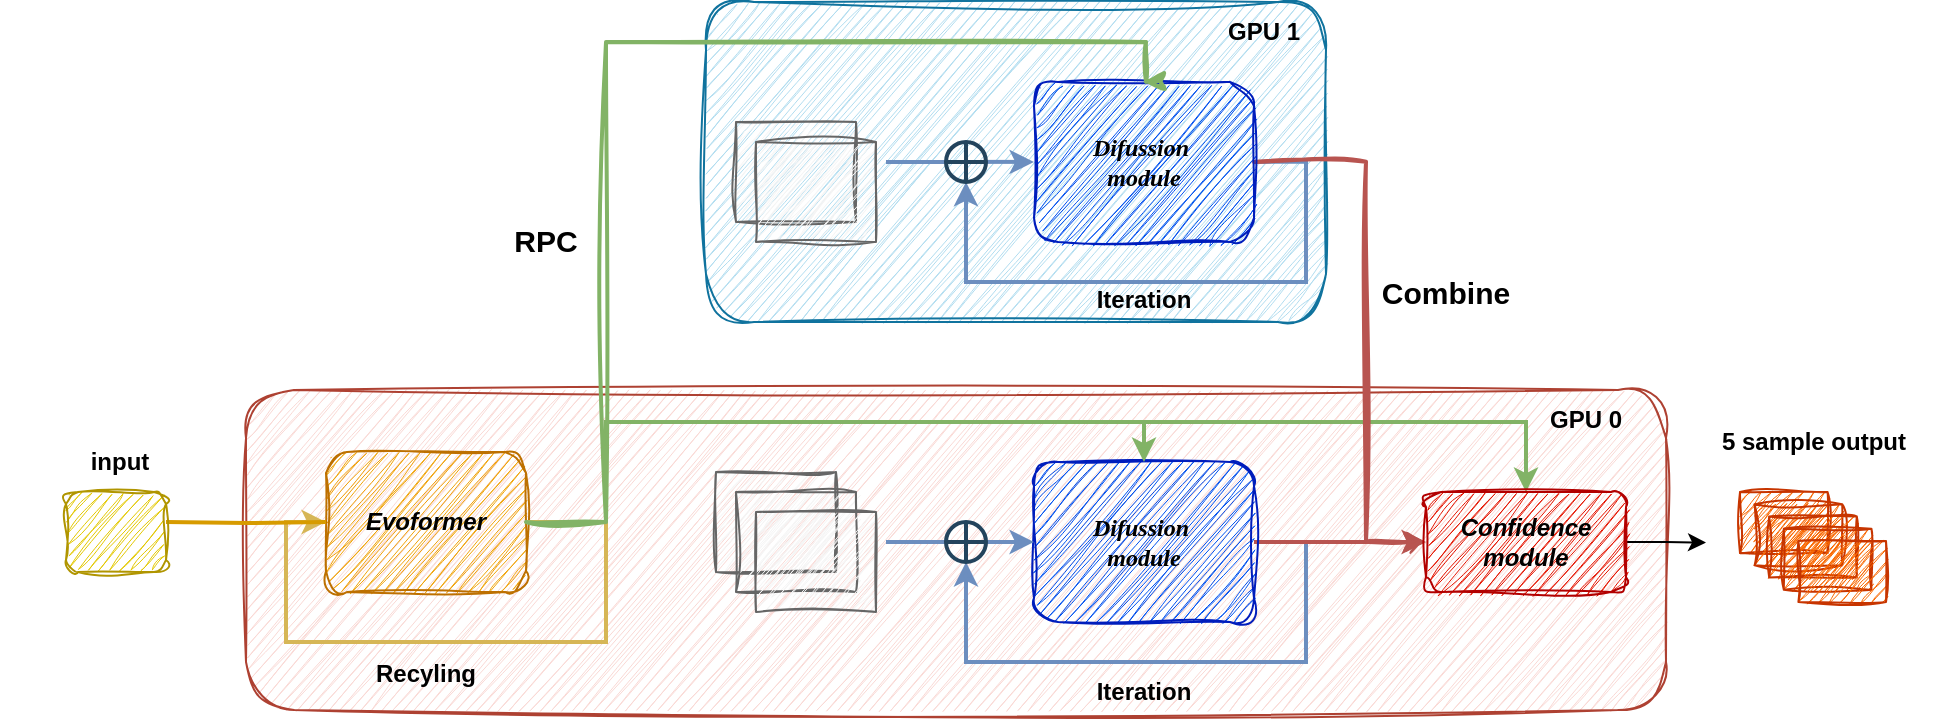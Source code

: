 <mxfile version="26.0.14">
  <diagram name="第 1 页" id="p126cNRt7oJayWT31wWm">
    <mxGraphModel dx="2023" dy="599" grid="1" gridSize="10" guides="1" tooltips="1" connect="1" arrows="1" fold="1" page="1" pageScale="1" pageWidth="827" pageHeight="1169" math="0" shadow="0">
      <root>
        <mxCell id="0" />
        <mxCell id="1" parent="0" />
        <mxCell id="BXwPxJwxkq0CWPyWvuHf-78" value="" style="rounded=1;whiteSpace=wrap;html=1;fillColor=#fad9d5;strokeColor=#ae4132;glass=0;shadow=0;sketch=1;curveFitting=1;jiggle=2;" parent="1" vertex="1">
          <mxGeometry x="20" y="334" width="710" height="160" as="geometry" />
        </mxCell>
        <mxCell id="BXwPxJwxkq0CWPyWvuHf-61" value="" style="rounded=1;whiteSpace=wrap;html=1;fillColor=#b1ddf0;strokeColor=#10739e;sketch=1;curveFitting=1;jiggle=2;" parent="1" vertex="1">
          <mxGeometry x="250" y="140" width="310" height="160" as="geometry" />
        </mxCell>
        <mxCell id="BXwPxJwxkq0CWPyWvuHf-25" value="" style="edgeStyle=orthogonalEdgeStyle;rounded=0;orthogonalLoop=1;jettySize=auto;html=1;exitX=1;exitY=0.5;exitDx=0;exitDy=0;entryX=0.5;entryY=1;entryDx=0;entryDy=0;fillColor=#dae8fc;strokeColor=#6c8ebf;strokeWidth=2;" parent="1" source="BXwPxJwxkq0CWPyWvuHf-1" target="BXwPxJwxkq0CWPyWvuHf-43" edge="1">
          <mxGeometry relative="1" as="geometry">
            <mxPoint x="390" y="410" as="targetPoint" />
            <Array as="points">
              <mxPoint x="550" y="410" />
              <mxPoint x="550" y="470" />
              <mxPoint x="380" y="470" />
            </Array>
            <mxPoint as="offset" />
          </mxGeometry>
        </mxCell>
        <mxCell id="BXwPxJwxkq0CWPyWvuHf-73" style="edgeStyle=orthogonalEdgeStyle;rounded=0;orthogonalLoop=1;jettySize=auto;html=1;exitX=1;exitY=0.5;exitDx=0;exitDy=0;entryX=0;entryY=0.5;entryDx=0;entryDy=0;fillColor=#f8cecc;strokeColor=#b85450;strokeWidth=2;" parent="1" source="BXwPxJwxkq0CWPyWvuHf-1" target="BXwPxJwxkq0CWPyWvuHf-72" edge="1">
          <mxGeometry relative="1" as="geometry" />
        </mxCell>
        <mxCell id="BXwPxJwxkq0CWPyWvuHf-1" value="&lt;i&gt;&lt;b&gt;&lt;font style=&quot;color: rgb(0, 0, 0);&quot; face=&quot;Lucida Console&quot;&gt;Difussion&amp;nbsp;&lt;/font&gt;&lt;/b&gt;&lt;/i&gt;&lt;div&gt;&lt;i&gt;&lt;b&gt;&lt;font style=&quot;color: rgb(0, 0, 0);&quot; face=&quot;Lucida Console&quot;&gt;module&lt;/font&gt;&lt;/b&gt;&lt;/i&gt;&lt;/div&gt;" style="rounded=1;whiteSpace=wrap;html=1;fillColor=#0050ef;strokeColor=#001DBC;sketch=1;curveFitting=1;jiggle=2;fontColor=#ffffff;" parent="1" vertex="1">
          <mxGeometry x="414" y="370" width="110" height="80" as="geometry" />
        </mxCell>
        <mxCell id="BXwPxJwxkq0CWPyWvuHf-75" style="edgeStyle=orthogonalEdgeStyle;rounded=0;orthogonalLoop=1;jettySize=auto;html=1;exitX=1;exitY=0.5;exitDx=0;exitDy=0;entryX=0.5;entryY=0;entryDx=0;entryDy=0;fillColor=#d5e8d4;strokeColor=#82b366;strokeWidth=2;" parent="1" source="BXwPxJwxkq0CWPyWvuHf-2" target="BXwPxJwxkq0CWPyWvuHf-1" edge="1">
          <mxGeometry relative="1" as="geometry">
            <Array as="points">
              <mxPoint x="200" y="400" />
              <mxPoint x="200" y="350" />
              <mxPoint x="469" y="350" />
            </Array>
          </mxGeometry>
        </mxCell>
        <mxCell id="BXwPxJwxkq0CWPyWvuHf-77" style="edgeStyle=orthogonalEdgeStyle;rounded=0;orthogonalLoop=1;jettySize=auto;html=1;exitX=1;exitY=0.5;exitDx=0;exitDy=0;entryX=0.5;entryY=0;entryDx=0;entryDy=0;fillColor=#d5e8d4;strokeColor=#82b366;strokeWidth=2;" parent="1" source="BXwPxJwxkq0CWPyWvuHf-2" target="BXwPxJwxkq0CWPyWvuHf-72" edge="1">
          <mxGeometry relative="1" as="geometry">
            <Array as="points">
              <mxPoint x="200" y="400" />
              <mxPoint x="200" y="350" />
              <mxPoint x="660" y="350" />
            </Array>
          </mxGeometry>
        </mxCell>
        <mxCell id="BXwPxJwxkq0CWPyWvuHf-2" value="&lt;b&gt;&lt;i&gt;Evoformer&lt;/i&gt;&lt;/b&gt;" style="rounded=1;whiteSpace=wrap;html=1;fillColor=#f0a30a;strokeColor=#BD7000;sketch=1;curveFitting=1;jiggle=2;fontColor=#000000;" parent="1" vertex="1">
          <mxGeometry x="60" y="365" width="100" height="70" as="geometry" />
        </mxCell>
        <mxCell id="BXwPxJwxkq0CWPyWvuHf-3" style="edgeStyle=orthogonalEdgeStyle;rounded=0;orthogonalLoop=1;jettySize=auto;html=1;exitX=1;exitY=0.5;exitDx=0;exitDy=0;entryX=0;entryY=0.5;entryDx=0;entryDy=0;fillColor=#fff2cc;strokeColor=#d6b656;strokeWidth=2;" parent="1" source="BXwPxJwxkq0CWPyWvuHf-2" target="BXwPxJwxkq0CWPyWvuHf-2" edge="1">
          <mxGeometry relative="1" as="geometry">
            <Array as="points">
              <mxPoint x="200" y="400" />
              <mxPoint x="200" y="460" />
              <mxPoint x="40" y="460" />
              <mxPoint x="40" y="400" />
            </Array>
          </mxGeometry>
        </mxCell>
        <mxCell id="BXwPxJwxkq0CWPyWvuHf-4" value="&lt;b&gt;Recyling&lt;/b&gt;" style="text;html=1;align=center;verticalAlign=middle;whiteSpace=wrap;rounded=0;" parent="1" vertex="1">
          <mxGeometry x="80" y="461" width="60" height="30" as="geometry" />
        </mxCell>
        <mxCell id="BXwPxJwxkq0CWPyWvuHf-13" value="" style="rounded=0;whiteSpace=wrap;html=1;fillColor=#f5f5f5;fontColor=#333333;strokeColor=#666666;sketch=1;curveFitting=1;jiggle=2;" parent="1" vertex="1">
          <mxGeometry x="255" y="375" width="60" height="50" as="geometry" />
        </mxCell>
        <mxCell id="BXwPxJwxkq0CWPyWvuHf-20" value="" style="rounded=0;whiteSpace=wrap;html=1;fillColor=#f5f5f5;fontColor=#333333;strokeColor=#666666;sketch=1;curveFitting=1;jiggle=2;" parent="1" vertex="1">
          <mxGeometry x="265" y="385" width="60" height="50" as="geometry" />
        </mxCell>
        <mxCell id="BXwPxJwxkq0CWPyWvuHf-23" value="" style="endArrow=classic;html=1;rounded=0;entryX=0;entryY=0.5;entryDx=0;entryDy=0;fillColor=#dae8fc;strokeColor=#6c8ebf;strokeWidth=2;" parent="1" source="BXwPxJwxkq0CWPyWvuHf-43" target="BXwPxJwxkq0CWPyWvuHf-1" edge="1">
          <mxGeometry width="50" height="50" relative="1" as="geometry">
            <mxPoint x="340" y="409.5" as="sourcePoint" />
            <mxPoint x="404" y="409.5" as="targetPoint" />
          </mxGeometry>
        </mxCell>
        <mxCell id="BXwPxJwxkq0CWPyWvuHf-27" style="edgeStyle=orthogonalEdgeStyle;rounded=0;orthogonalLoop=1;jettySize=auto;html=1;entryX=0;entryY=0.5;entryDx=0;entryDy=0;endArrow=none;startFill=0;fillColor=#ffe6cc;strokeColor=#d79b00;strokeWidth=2;" parent="1" target="BXwPxJwxkq0CWPyWvuHf-2" edge="1">
          <mxGeometry relative="1" as="geometry">
            <mxPoint x="-20" y="400" as="sourcePoint" />
          </mxGeometry>
        </mxCell>
        <mxCell id="BXwPxJwxkq0CWPyWvuHf-26" value="" style="rounded=1;whiteSpace=wrap;html=1;fillColor=#e3c800;strokeColor=#B09500;sketch=1;curveFitting=1;jiggle=2;fontColor=#000000;" parent="1" vertex="1">
          <mxGeometry x="-70" y="385" width="50" height="40" as="geometry" />
        </mxCell>
        <mxCell id="BXwPxJwxkq0CWPyWvuHf-41" value="&lt;b&gt;&lt;font style=&quot;font-size: 15px;&quot;&gt;RPC&lt;/font&gt;&lt;/b&gt;" style="text;html=1;align=center;verticalAlign=middle;whiteSpace=wrap;rounded=0;strokeWidth=3;" parent="1" vertex="1">
          <mxGeometry x="140" y="244" width="60" height="30" as="geometry" />
        </mxCell>
        <mxCell id="BXwPxJwxkq0CWPyWvuHf-44" value="" style="endArrow=none;html=1;rounded=0;entryX=0;entryY=0.5;entryDx=0;entryDy=0;startFill=0;strokeWidth=2;fillColor=#dae8fc;strokeColor=#6c8ebf;" parent="1" target="BXwPxJwxkq0CWPyWvuHf-43" edge="1">
          <mxGeometry width="50" height="50" relative="1" as="geometry">
            <mxPoint x="340" y="410" as="sourcePoint" />
            <mxPoint x="404" y="409.5" as="targetPoint" />
          </mxGeometry>
        </mxCell>
        <mxCell id="BXwPxJwxkq0CWPyWvuHf-43" value="" style="shape=orEllipse;perimeter=ellipsePerimeter;whiteSpace=wrap;html=1;backgroundOutline=1;fillColor=none;strokeColor=#23445d;strokeWidth=2;" parent="1" vertex="1">
          <mxGeometry x="370" y="400" width="20" height="20" as="geometry" />
        </mxCell>
        <mxCell id="BXwPxJwxkq0CWPyWvuHf-45" value="" style="edgeStyle=orthogonalEdgeStyle;rounded=0;orthogonalLoop=1;jettySize=auto;html=1;exitX=1;exitY=0.5;exitDx=0;exitDy=0;entryX=0.5;entryY=1;entryDx=0;entryDy=0;fillColor=#dae8fc;strokeColor=#6c8ebf;strokeWidth=2;" parent="1" source="BXwPxJwxkq0CWPyWvuHf-46" edge="1">
          <mxGeometry relative="1" as="geometry">
            <mxPoint x="380" y="229.94" as="targetPoint" />
            <Array as="points">
              <mxPoint x="550" y="219.94" />
              <mxPoint x="550" y="279.94" />
              <mxPoint x="380" y="279.94" />
            </Array>
          </mxGeometry>
        </mxCell>
        <mxCell id="BXwPxJwxkq0CWPyWvuHf-65" style="edgeStyle=orthogonalEdgeStyle;rounded=0;orthogonalLoop=1;jettySize=auto;html=1;exitX=1;exitY=0.5;exitDx=0;exitDy=0;fillColor=#f8cecc;strokeColor=#b85450;strokeWidth=2;sketch=1;curveFitting=1;jiggle=2;" parent="1" source="BXwPxJwxkq0CWPyWvuHf-46" edge="1">
          <mxGeometry relative="1" as="geometry">
            <mxPoint x="610" y="410" as="targetPoint" />
            <Array as="points">
              <mxPoint x="580" y="220" />
              <mxPoint x="580" y="410" />
            </Array>
          </mxGeometry>
        </mxCell>
        <mxCell id="BXwPxJwxkq0CWPyWvuHf-46" value="&lt;i&gt;&lt;b&gt;&lt;font style=&quot;color: rgb(0, 0, 0);&quot; face=&quot;Lucida Console&quot;&gt;Difussion&amp;nbsp;&lt;/font&gt;&lt;/b&gt;&lt;/i&gt;&lt;div&gt;&lt;i&gt;&lt;b&gt;&lt;font style=&quot;color: rgb(0, 0, 0);&quot; face=&quot;Lucida Console&quot;&gt;module&lt;/font&gt;&lt;/b&gt;&lt;/i&gt;&lt;/div&gt;" style="rounded=1;whiteSpace=wrap;html=1;fillColor=#0050ef;strokeColor=#001DBC;sketch=1;curveFitting=1;jiggle=2;fontColor=#ffffff;" parent="1" vertex="1">
          <mxGeometry x="414" y="179.94" width="110" height="80" as="geometry" />
        </mxCell>
        <mxCell id="BXwPxJwxkq0CWPyWvuHf-47" style="edgeStyle=orthogonalEdgeStyle;rounded=0;orthogonalLoop=1;jettySize=auto;html=1;fillColor=#d5e8d4;strokeColor=#82b366;entryX=0.5;entryY=0;entryDx=0;entryDy=0;strokeWidth=2;sketch=1;curveFitting=1;jiggle=2;" parent="1" target="BXwPxJwxkq0CWPyWvuHf-46" edge="1">
          <mxGeometry relative="1" as="geometry">
            <mxPoint x="350" y="209.94" as="targetPoint" />
            <Array as="points">
              <mxPoint x="200" y="400" />
              <mxPoint x="200" y="160" />
              <mxPoint x="470" y="160" />
              <mxPoint x="470" y="180" />
            </Array>
            <mxPoint x="160" y="400" as="sourcePoint" />
          </mxGeometry>
        </mxCell>
        <mxCell id="BXwPxJwxkq0CWPyWvuHf-51" value="" style="rounded=0;whiteSpace=wrap;html=1;fillColor=#f5f5f5;fontColor=#333333;strokeColor=#666666;sketch=1;curveFitting=1;jiggle=2;" parent="1" vertex="1">
          <mxGeometry x="265" y="199.94" width="60" height="50" as="geometry" />
        </mxCell>
        <mxCell id="BXwPxJwxkq0CWPyWvuHf-52" value="" style="rounded=0;whiteSpace=wrap;html=1;fillColor=#f5f5f5;fontColor=#333333;strokeColor=#666666;sketch=1;curveFitting=1;jiggle=2;" parent="1" vertex="1">
          <mxGeometry x="275" y="209.94" width="60" height="50" as="geometry" />
        </mxCell>
        <mxCell id="BXwPxJwxkq0CWPyWvuHf-54" value="" style="endArrow=classic;html=1;rounded=0;entryX=0;entryY=0.5;entryDx=0;entryDy=0;fillColor=#dae8fc;strokeColor=#6c8ebf;strokeWidth=2;" parent="1" target="BXwPxJwxkq0CWPyWvuHf-46" edge="1">
          <mxGeometry width="50" height="50" relative="1" as="geometry">
            <mxPoint x="390" y="219.94" as="sourcePoint" />
            <mxPoint x="404" y="219.44" as="targetPoint" />
          </mxGeometry>
        </mxCell>
        <mxCell id="BXwPxJwxkq0CWPyWvuHf-57" value="" style="endArrow=none;html=1;rounded=0;entryX=0;entryY=0.5;entryDx=0;entryDy=0;startFill=0;fillColor=#dae8fc;strokeColor=#6c8ebf;strokeWidth=2;" parent="1" edge="1">
          <mxGeometry width="50" height="50" relative="1" as="geometry">
            <mxPoint x="340" y="219.94" as="sourcePoint" />
            <mxPoint x="370" y="219.94" as="targetPoint" />
          </mxGeometry>
        </mxCell>
        <mxCell id="BXwPxJwxkq0CWPyWvuHf-64" value="" style="rounded=0;whiteSpace=wrap;html=1;fillColor=#f5f5f5;fontColor=#333333;strokeColor=#666666;sketch=1;curveFitting=1;jiggle=2;" parent="1" vertex="1">
          <mxGeometry x="275" y="395" width="60" height="50" as="geometry" />
        </mxCell>
        <mxCell id="BXwPxJwxkq0CWPyWvuHf-68" value="" style="shape=orEllipse;perimeter=ellipsePerimeter;whiteSpace=wrap;html=1;backgroundOutline=1;fillColor=none;strokeColor=#23445d;strokeWidth=2;" parent="1" vertex="1">
          <mxGeometry x="370" y="209.94" width="20" height="20" as="geometry" />
        </mxCell>
        <mxCell id="BXwPxJwxkq0CWPyWvuHf-69" value="&lt;b&gt;Iteration&lt;/b&gt;" style="text;html=1;align=center;verticalAlign=middle;whiteSpace=wrap;rounded=0;" parent="1" vertex="1">
          <mxGeometry x="439" y="470" width="60" height="30" as="geometry" />
        </mxCell>
        <mxCell id="BXwPxJwxkq0CWPyWvuHf-70" value="&lt;b&gt;Iteration&lt;/b&gt;" style="text;html=1;align=center;verticalAlign=middle;whiteSpace=wrap;rounded=0;" parent="1" vertex="1">
          <mxGeometry x="439" y="274" width="60" height="30" as="geometry" />
        </mxCell>
        <mxCell id="BXwPxJwxkq0CWPyWvuHf-79" style="edgeStyle=orthogonalEdgeStyle;rounded=0;orthogonalLoop=1;jettySize=auto;html=1;exitX=1;exitY=0.5;exitDx=0;exitDy=0;" parent="1" source="BXwPxJwxkq0CWPyWvuHf-72" edge="1">
          <mxGeometry relative="1" as="geometry">
            <mxPoint x="750" y="410.294" as="targetPoint" />
          </mxGeometry>
        </mxCell>
        <mxCell id="BXwPxJwxkq0CWPyWvuHf-72" value="&lt;b&gt;&lt;i&gt;&lt;font style=&quot;color: rgb(0, 0, 0);&quot;&gt;Confidence&lt;br&gt;module&lt;/font&gt;&lt;/i&gt;&lt;/b&gt;" style="rounded=1;whiteSpace=wrap;html=1;fillColor=#e51400;strokeColor=#B20000;sketch=1;curveFitting=1;jiggle=2;fontColor=#ffffff;" parent="1" vertex="1">
          <mxGeometry x="610" y="385" width="100" height="50" as="geometry" />
        </mxCell>
        <mxCell id="BXwPxJwxkq0CWPyWvuHf-74" value="&lt;b&gt;&lt;font style=&quot;font-size: 15px;&quot;&gt;Combine&lt;/font&gt;&lt;/b&gt;" style="text;html=1;align=center;verticalAlign=middle;whiteSpace=wrap;rounded=0;" parent="1" vertex="1">
          <mxGeometry x="590" y="270" width="60" height="30" as="geometry" />
        </mxCell>
        <mxCell id="BXwPxJwxkq0CWPyWvuHf-96" value="" style="group" parent="1" vertex="1" connectable="0">
          <mxGeometry x="767" y="385" width="73" height="55" as="geometry" />
        </mxCell>
        <mxCell id="BXwPxJwxkq0CWPyWvuHf-82" value="" style="rounded=0;whiteSpace=wrap;html=1;fillColor=#fa6800;fontColor=#000000;strokeColor=#C73500;sketch=1;curveFitting=1;jiggle=2;" parent="BXwPxJwxkq0CWPyWvuHf-96" vertex="1">
          <mxGeometry width="43.8" height="30.556" as="geometry" />
        </mxCell>
        <mxCell id="BXwPxJwxkq0CWPyWvuHf-92" value="" style="rounded=0;whiteSpace=wrap;html=1;fillColor=#fa6800;fontColor=#000000;strokeColor=#C73500;sketch=1;curveFitting=1;jiggle=2;" parent="BXwPxJwxkq0CWPyWvuHf-96" vertex="1">
          <mxGeometry x="7.3" y="6.111" width="43.8" height="30.556" as="geometry" />
        </mxCell>
        <mxCell id="BXwPxJwxkq0CWPyWvuHf-93" value="" style="rounded=0;whiteSpace=wrap;html=1;fillColor=#fa6800;fontColor=#000000;strokeColor=#C73500;sketch=1;curveFitting=1;jiggle=2;" parent="BXwPxJwxkq0CWPyWvuHf-96" vertex="1">
          <mxGeometry x="14.6" y="12.222" width="43.8" height="30.556" as="geometry" />
        </mxCell>
        <mxCell id="BXwPxJwxkq0CWPyWvuHf-94" value="" style="rounded=0;whiteSpace=wrap;html=1;fillColor=#fa6800;fontColor=#000000;strokeColor=#C73500;sketch=1;curveFitting=1;jiggle=2;" parent="BXwPxJwxkq0CWPyWvuHf-96" vertex="1">
          <mxGeometry x="21.9" y="18.333" width="43.8" height="30.556" as="geometry" />
        </mxCell>
        <mxCell id="BXwPxJwxkq0CWPyWvuHf-95" value="" style="rounded=0;whiteSpace=wrap;html=1;fillColor=#fa6800;fontColor=#000000;strokeColor=#C73500;sketch=1;curveFitting=1;jiggle=2;" parent="BXwPxJwxkq0CWPyWvuHf-96" vertex="1">
          <mxGeometry x="29.2" y="24.444" width="43.8" height="30.556" as="geometry" />
        </mxCell>
        <mxCell id="BXwPxJwxkq0CWPyWvuHf-97" value="&lt;b&gt;GPU 0&lt;/b&gt;" style="text;html=1;align=center;verticalAlign=middle;whiteSpace=wrap;rounded=0;" parent="1" vertex="1">
          <mxGeometry x="660" y="334" width="60" height="30" as="geometry" />
        </mxCell>
        <mxCell id="BXwPxJwxkq0CWPyWvuHf-98" value="&lt;b&gt;GPU 1&lt;/b&gt;" style="text;html=1;align=center;verticalAlign=middle;whiteSpace=wrap;rounded=0;" parent="1" vertex="1">
          <mxGeometry x="499" y="140" width="60" height="30" as="geometry" />
        </mxCell>
        <mxCell id="BXwPxJwxkq0CWPyWvuHf-99" value="&lt;b&gt;5 sample output&lt;/b&gt;" style="text;html=1;align=center;verticalAlign=middle;whiteSpace=wrap;rounded=0;" parent="1" vertex="1">
          <mxGeometry x="743.5" y="345" width="120" height="30" as="geometry" />
        </mxCell>
        <mxCell id="BXwPxJwxkq0CWPyWvuHf-100" value="&lt;b&gt;input&lt;/b&gt;" style="text;html=1;align=center;verticalAlign=middle;whiteSpace=wrap;rounded=0;" parent="1" vertex="1">
          <mxGeometry x="-103" y="355" width="120" height="30" as="geometry" />
        </mxCell>
      </root>
    </mxGraphModel>
  </diagram>
</mxfile>
